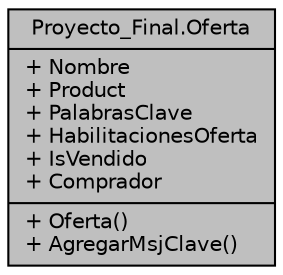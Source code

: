 digraph "Proyecto_Final.Oferta"
{
 // INTERACTIVE_SVG=YES
 // LATEX_PDF_SIZE
  edge [fontname="Helvetica",fontsize="10",labelfontname="Helvetica",labelfontsize="10"];
  node [fontname="Helvetica",fontsize="10",shape=record];
  Node1 [label="{Proyecto_Final.Oferta\n|+ Nombre\l+ Product\l+ PalabrasClave\l+ HabilitacionesOferta\l+ IsVendido\l+ Comprador\l|+ Oferta()\l+ AgregarMsjClave()\l}",height=0.2,width=0.4,color="black", fillcolor="grey75", style="filled", fontcolor="black",tooltip="Esta clase representa las ofertas creadas por un empresario."];
}
